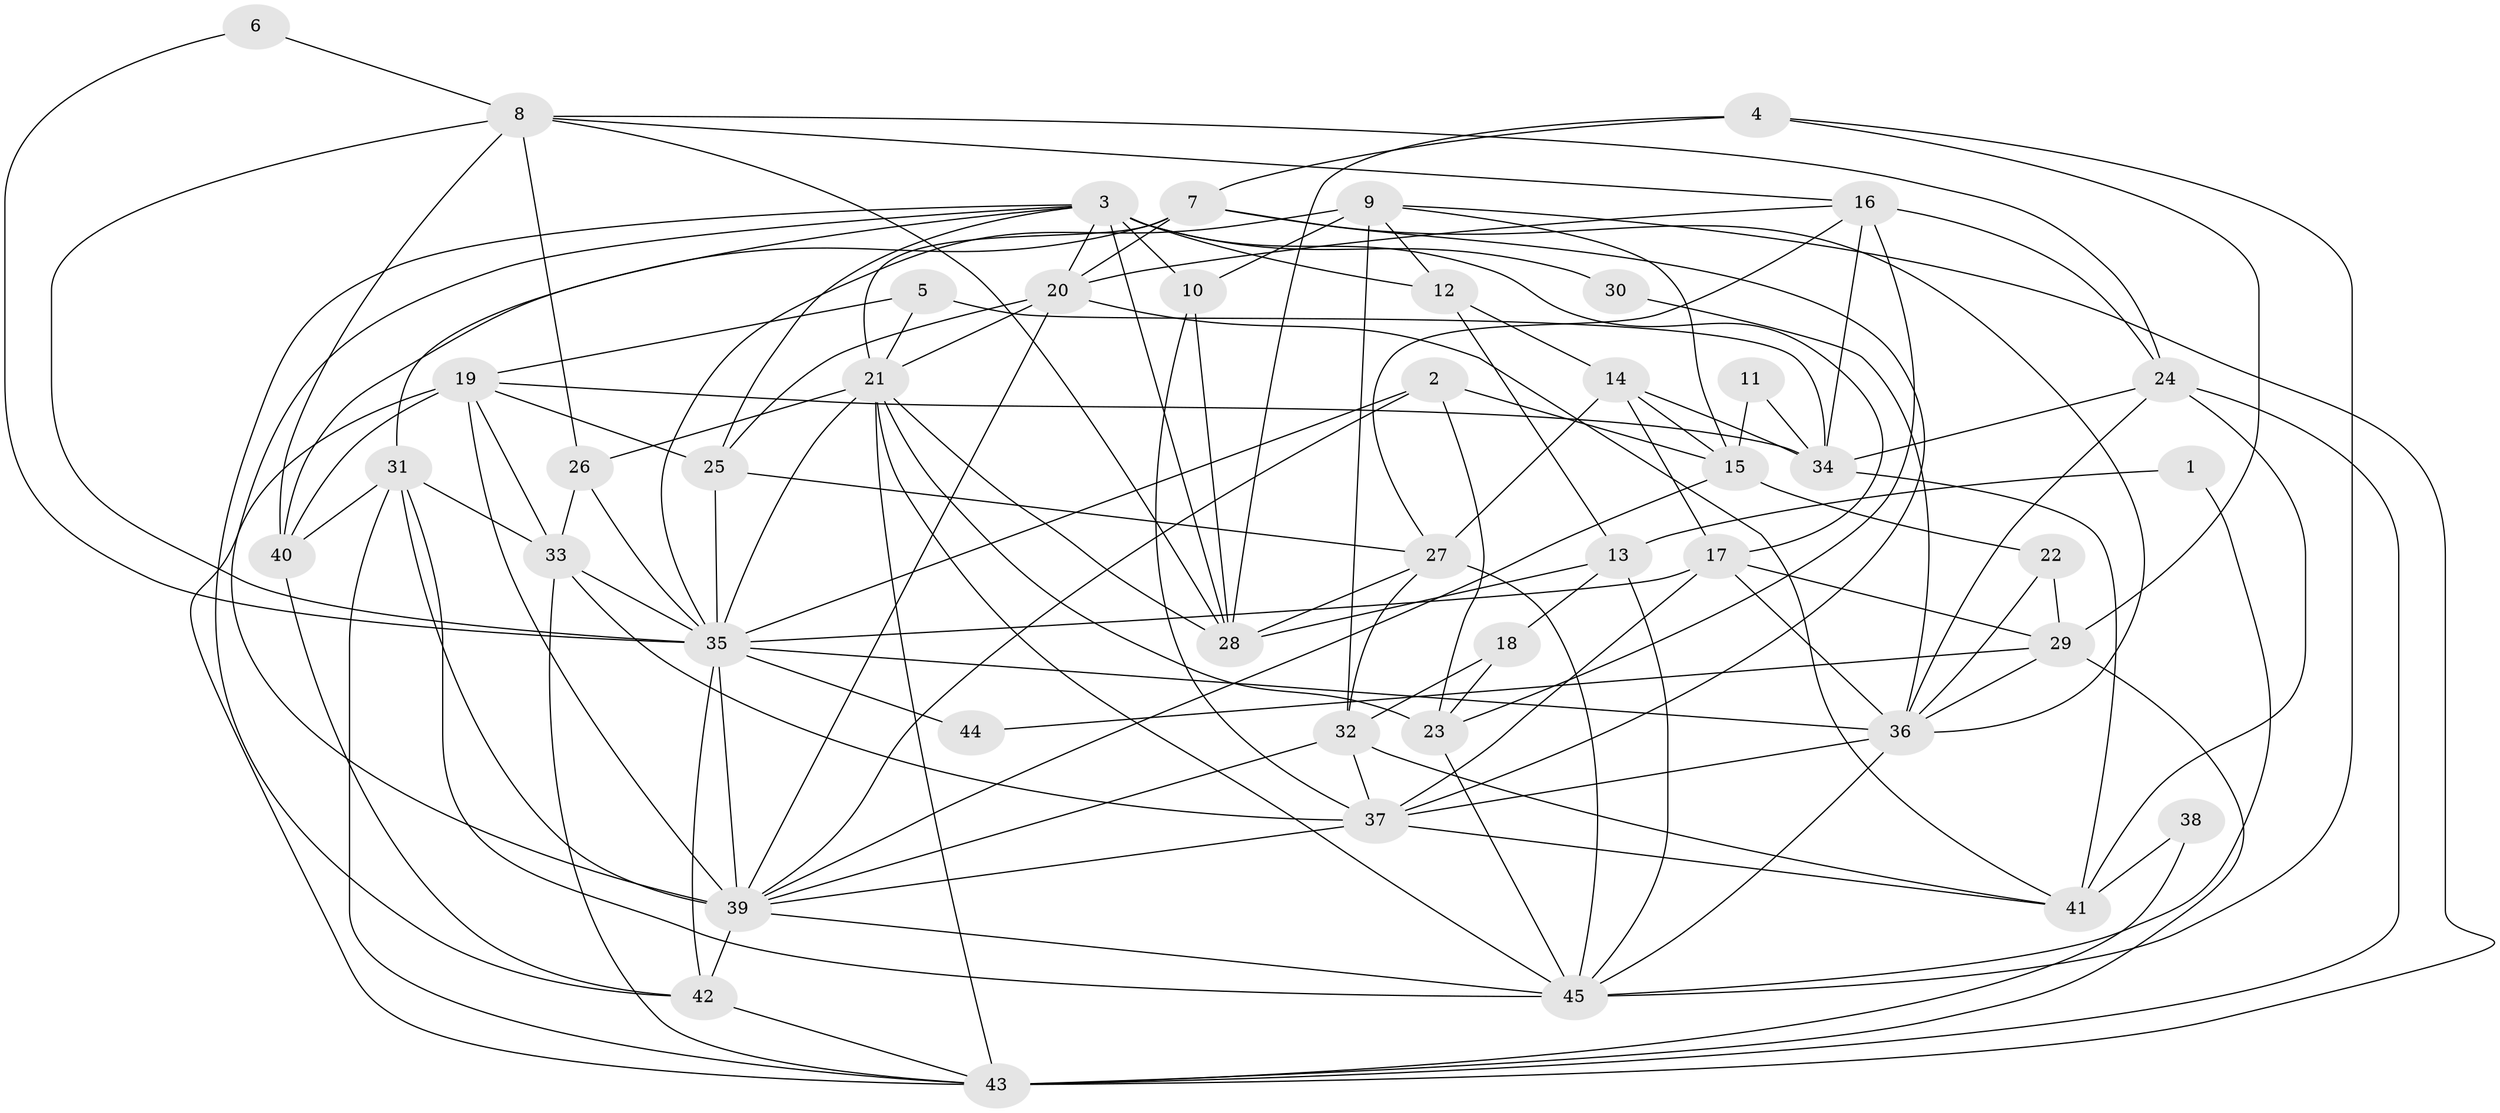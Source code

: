 // original degree distribution, {4: 0.26666666666666666, 3: 0.2222222222222222, 6: 0.1, 7: 0.022222222222222223, 2: 0.14444444444444443, 5: 0.24444444444444444}
// Generated by graph-tools (version 1.1) at 2025/26/03/09/25 03:26:21]
// undirected, 45 vertices, 128 edges
graph export_dot {
graph [start="1"]
  node [color=gray90,style=filled];
  1;
  2;
  3;
  4;
  5;
  6;
  7;
  8;
  9;
  10;
  11;
  12;
  13;
  14;
  15;
  16;
  17;
  18;
  19;
  20;
  21;
  22;
  23;
  24;
  25;
  26;
  27;
  28;
  29;
  30;
  31;
  32;
  33;
  34;
  35;
  36;
  37;
  38;
  39;
  40;
  41;
  42;
  43;
  44;
  45;
  1 -- 13 [weight=1.0];
  1 -- 45 [weight=1.0];
  2 -- 15 [weight=1.0];
  2 -- 23 [weight=1.0];
  2 -- 35 [weight=1.0];
  2 -- 39 [weight=1.0];
  3 -- 10 [weight=1.0];
  3 -- 12 [weight=1.0];
  3 -- 17 [weight=1.0];
  3 -- 20 [weight=1.0];
  3 -- 25 [weight=1.0];
  3 -- 28 [weight=1.0];
  3 -- 30 [weight=2.0];
  3 -- 31 [weight=1.0];
  3 -- 39 [weight=1.0];
  3 -- 42 [weight=1.0];
  4 -- 7 [weight=1.0];
  4 -- 28 [weight=1.0];
  4 -- 29 [weight=1.0];
  4 -- 45 [weight=1.0];
  5 -- 19 [weight=1.0];
  5 -- 21 [weight=1.0];
  5 -- 34 [weight=1.0];
  6 -- 8 [weight=1.0];
  6 -- 35 [weight=1.0];
  7 -- 20 [weight=1.0];
  7 -- 21 [weight=1.0];
  7 -- 36 [weight=1.0];
  7 -- 37 [weight=1.0];
  7 -- 40 [weight=1.0];
  8 -- 16 [weight=1.0];
  8 -- 24 [weight=1.0];
  8 -- 26 [weight=1.0];
  8 -- 28 [weight=1.0];
  8 -- 35 [weight=1.0];
  8 -- 40 [weight=1.0];
  9 -- 10 [weight=1.0];
  9 -- 12 [weight=1.0];
  9 -- 15 [weight=1.0];
  9 -- 32 [weight=1.0];
  9 -- 35 [weight=1.0];
  9 -- 43 [weight=1.0];
  10 -- 28 [weight=1.0];
  10 -- 37 [weight=1.0];
  11 -- 15 [weight=1.0];
  11 -- 34 [weight=1.0];
  12 -- 13 [weight=1.0];
  12 -- 14 [weight=1.0];
  13 -- 18 [weight=1.0];
  13 -- 28 [weight=1.0];
  13 -- 45 [weight=1.0];
  14 -- 15 [weight=1.0];
  14 -- 17 [weight=1.0];
  14 -- 27 [weight=1.0];
  14 -- 34 [weight=1.0];
  15 -- 22 [weight=1.0];
  15 -- 39 [weight=1.0];
  16 -- 20 [weight=1.0];
  16 -- 23 [weight=1.0];
  16 -- 24 [weight=1.0];
  16 -- 27 [weight=1.0];
  16 -- 34 [weight=1.0];
  17 -- 29 [weight=1.0];
  17 -- 35 [weight=1.0];
  17 -- 36 [weight=1.0];
  17 -- 37 [weight=1.0];
  18 -- 23 [weight=1.0];
  18 -- 32 [weight=1.0];
  19 -- 25 [weight=1.0];
  19 -- 33 [weight=1.0];
  19 -- 34 [weight=1.0];
  19 -- 39 [weight=1.0];
  19 -- 40 [weight=1.0];
  19 -- 43 [weight=1.0];
  20 -- 21 [weight=1.0];
  20 -- 25 [weight=1.0];
  20 -- 39 [weight=1.0];
  20 -- 41 [weight=1.0];
  21 -- 23 [weight=1.0];
  21 -- 26 [weight=1.0];
  21 -- 28 [weight=1.0];
  21 -- 35 [weight=1.0];
  21 -- 43 [weight=1.0];
  21 -- 45 [weight=1.0];
  22 -- 29 [weight=1.0];
  22 -- 36 [weight=1.0];
  23 -- 45 [weight=1.0];
  24 -- 34 [weight=1.0];
  24 -- 36 [weight=1.0];
  24 -- 41 [weight=2.0];
  24 -- 43 [weight=1.0];
  25 -- 27 [weight=1.0];
  25 -- 35 [weight=1.0];
  26 -- 33 [weight=1.0];
  26 -- 35 [weight=1.0];
  27 -- 28 [weight=1.0];
  27 -- 32 [weight=1.0];
  27 -- 45 [weight=1.0];
  29 -- 36 [weight=1.0];
  29 -- 43 [weight=1.0];
  29 -- 44 [weight=2.0];
  30 -- 36 [weight=1.0];
  31 -- 33 [weight=1.0];
  31 -- 39 [weight=1.0];
  31 -- 40 [weight=1.0];
  31 -- 43 [weight=1.0];
  31 -- 45 [weight=1.0];
  32 -- 37 [weight=1.0];
  32 -- 39 [weight=1.0];
  32 -- 41 [weight=1.0];
  33 -- 35 [weight=1.0];
  33 -- 37 [weight=1.0];
  33 -- 43 [weight=1.0];
  34 -- 41 [weight=1.0];
  35 -- 36 [weight=1.0];
  35 -- 39 [weight=2.0];
  35 -- 42 [weight=1.0];
  35 -- 44 [weight=1.0];
  36 -- 37 [weight=1.0];
  36 -- 45 [weight=1.0];
  37 -- 39 [weight=1.0];
  37 -- 41 [weight=1.0];
  38 -- 41 [weight=1.0];
  38 -- 43 [weight=1.0];
  39 -- 42 [weight=2.0];
  39 -- 45 [weight=1.0];
  40 -- 42 [weight=1.0];
  42 -- 43 [weight=1.0];
}

